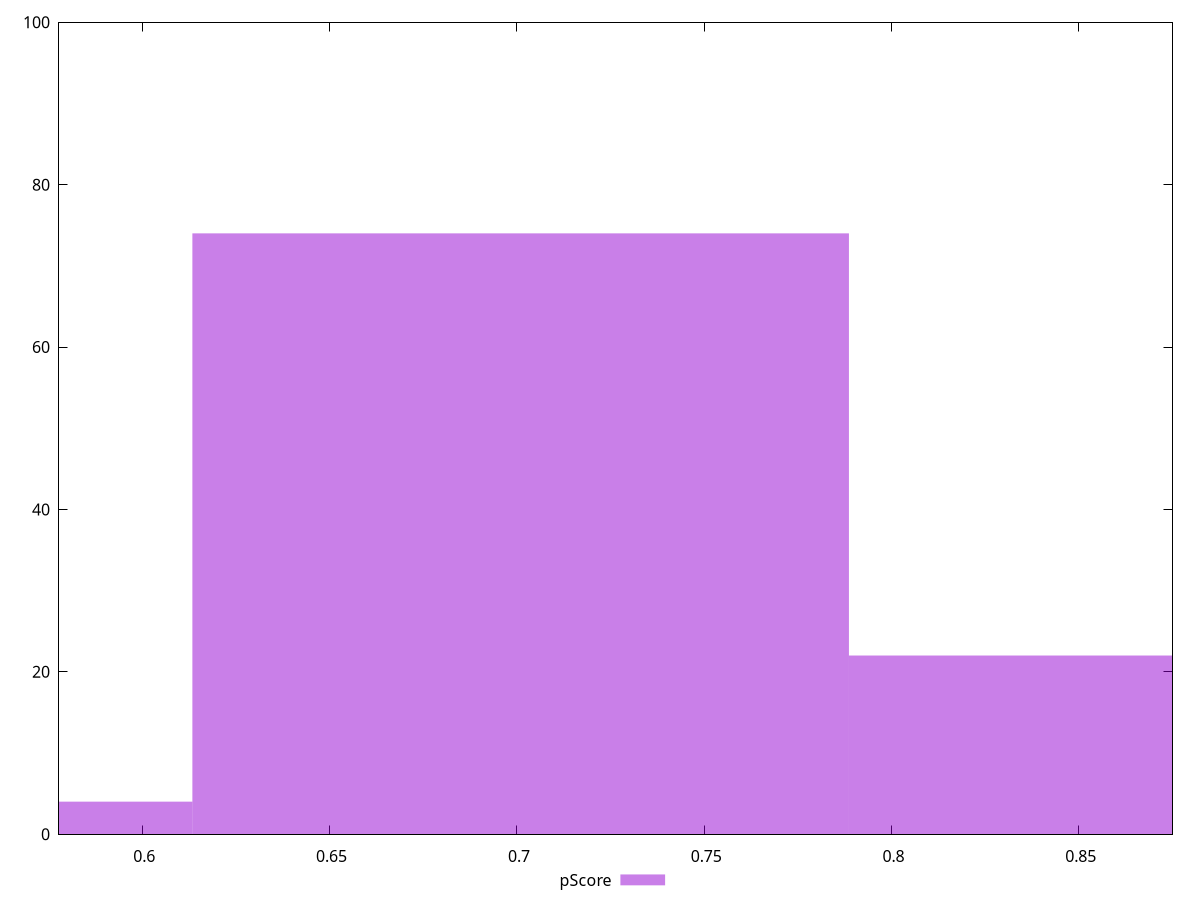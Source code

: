 reset

$pScore <<EOF
0.701005786020157 74
0.8762572325251962 22
0.5257543395151177 4
EOF

set key outside below
set boxwidth 0.17525144650503924
set xrange [0.5777777777777777:0.875]
set yrange [0:100]
set trange [0:100]
set style fill transparent solid 0.5 noborder
set terminal svg size 640, 490 enhanced background rgb 'white'
set output "report_00013_2021-02-09T12-04-24.940Z/uses-webp-images/samples/pages+cached+noadtech/pScore/histogram.svg"

plot $pScore title "pScore" with boxes

reset
